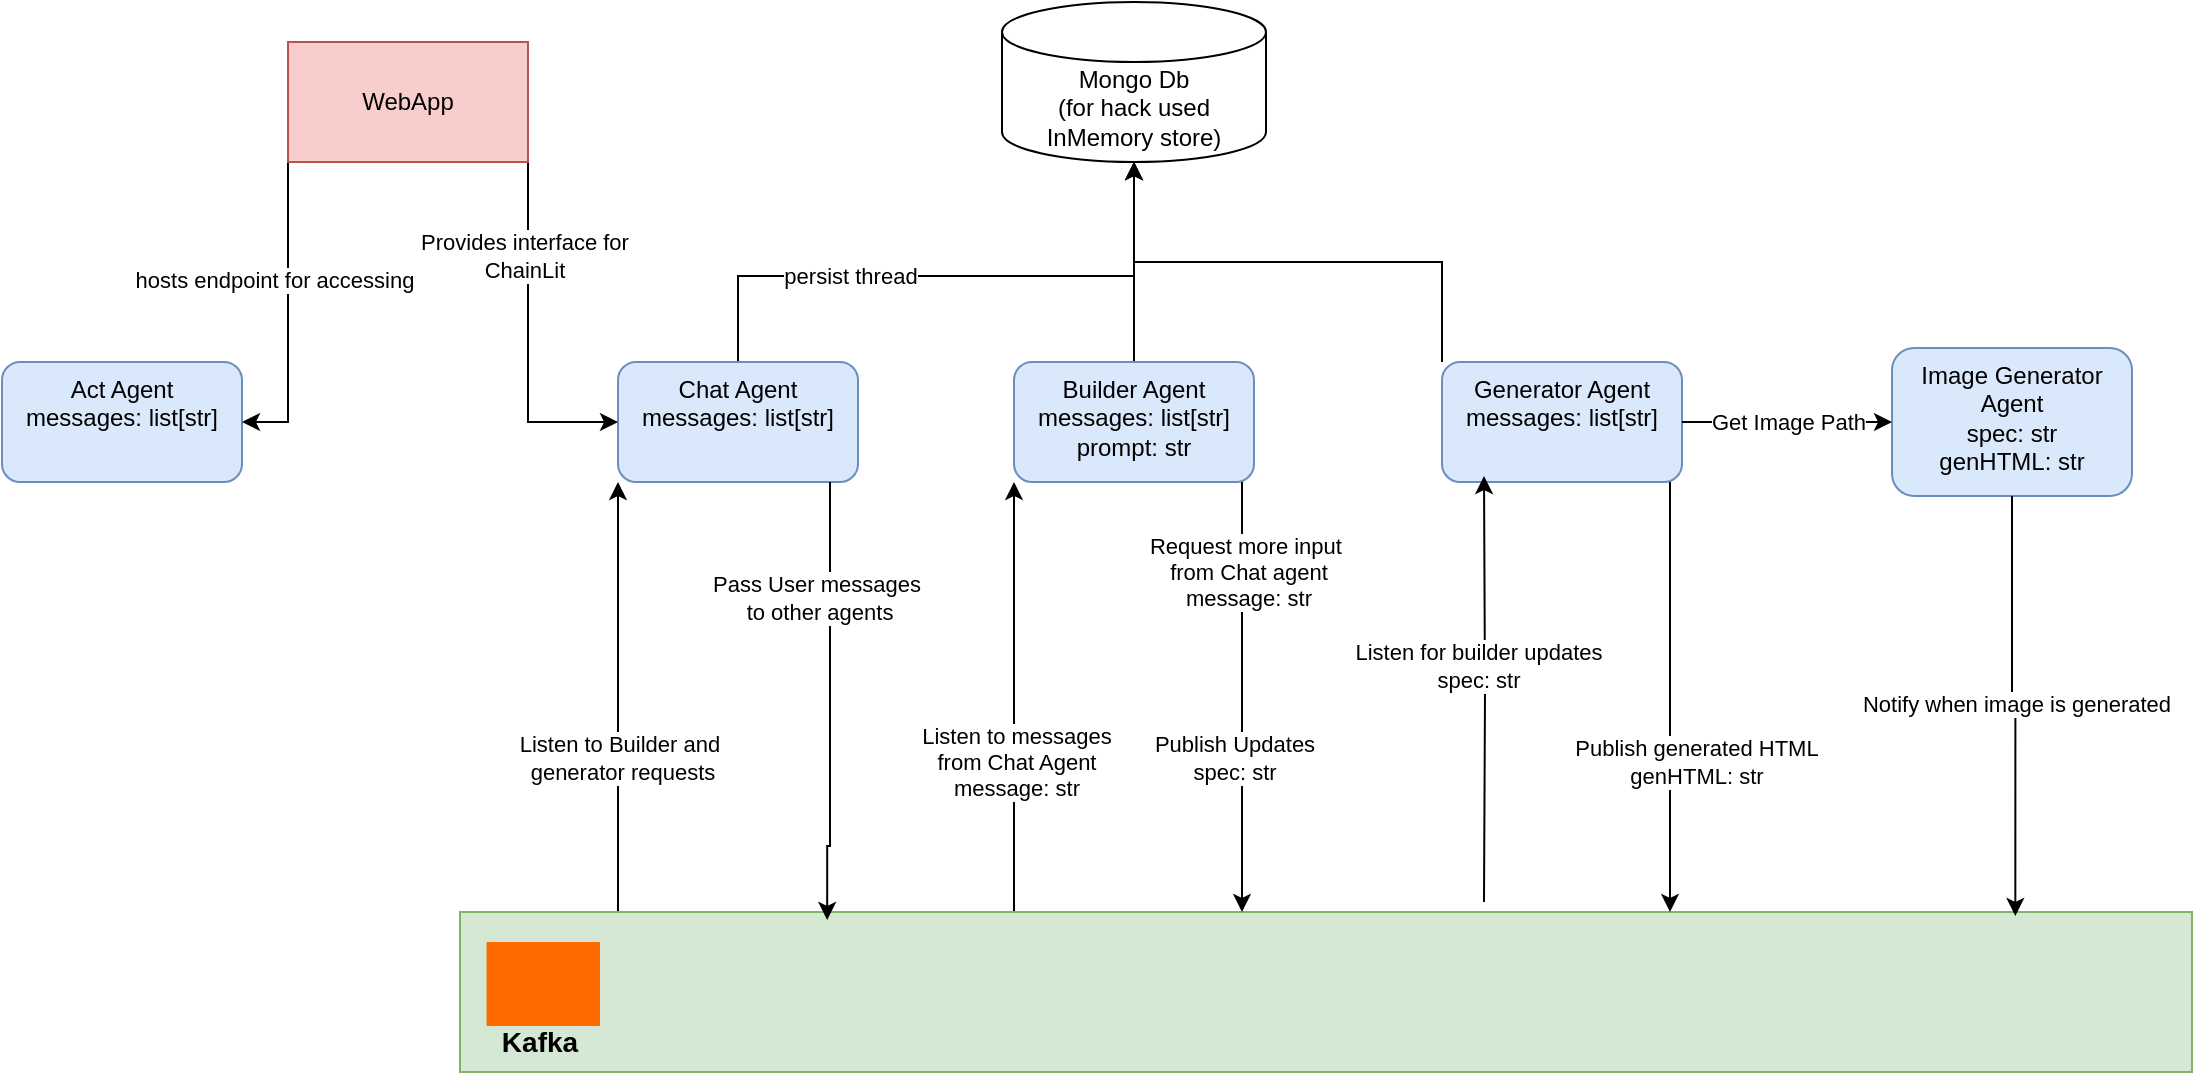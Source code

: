 <mxfile version="26.2.13">
  <diagram name="Page-1" id="f8hsF8AogV3RHENxJ9VV">
    <mxGraphModel dx="2086" dy="831" grid="0" gridSize="10" guides="1" tooltips="1" connect="1" arrows="1" fold="1" page="1" pageScale="1" pageWidth="850" pageHeight="1100" math="0" shadow="0">
      <root>
        <mxCell id="0" />
        <mxCell id="1" parent="0" />
        <mxCell id="oIto3060A-i_f480dcWz-1" style="edgeStyle=orthogonalEdgeStyle;rounded=0;orthogonalLoop=1;jettySize=auto;html=1;entryX=0.5;entryY=1;entryDx=0;entryDy=0;entryPerimeter=0;" parent="1" source="oIto3060A-i_f480dcWz-3" target="oIto3060A-i_f480dcWz-24" edge="1">
          <mxGeometry relative="1" as="geometry">
            <mxPoint x="263" y="96" as="targetPoint" />
            <Array as="points">
              <mxPoint x="167" y="156" />
              <mxPoint x="365" y="156" />
            </Array>
          </mxGeometry>
        </mxCell>
        <mxCell id="oIto3060A-i_f480dcWz-2" value="persist thread" style="edgeLabel;html=1;align=center;verticalAlign=middle;resizable=0;points=[];" parent="oIto3060A-i_f480dcWz-1" vertex="1" connectable="0">
          <mxGeometry x="-0.338" relative="1" as="geometry">
            <mxPoint as="offset" />
          </mxGeometry>
        </mxCell>
        <mxCell id="oIto3060A-i_f480dcWz-3" value="Chat Agent&lt;div&gt;messages: list[str]&lt;/div&gt;" style="rounded=1;whiteSpace=wrap;html=1;fillColor=#dae8fc;strokeColor=#6c8ebf;verticalAlign=top;" parent="1" vertex="1">
          <mxGeometry x="107" y="199" width="120" height="60" as="geometry" />
        </mxCell>
        <mxCell id="oIto3060A-i_f480dcWz-4" style="edgeStyle=orthogonalEdgeStyle;rounded=0;orthogonalLoop=1;jettySize=auto;html=1;entryX=0.5;entryY=1;entryDx=0;entryDy=0;entryPerimeter=0;" parent="1" source="oIto3060A-i_f480dcWz-5" target="oIto3060A-i_f480dcWz-24" edge="1">
          <mxGeometry relative="1" as="geometry">
            <mxPoint x="375" y="115" as="targetPoint" />
          </mxGeometry>
        </mxCell>
        <mxCell id="oIto3060A-i_f480dcWz-5" value="Builder Agent&lt;div&gt;messages: list[str]&lt;/div&gt;&lt;div&gt;prompt: str&lt;/div&gt;" style="rounded=1;whiteSpace=wrap;html=1;fillColor=#dae8fc;strokeColor=#6c8ebf;verticalAlign=top;" parent="1" vertex="1">
          <mxGeometry x="305" y="199" width="120" height="60" as="geometry" />
        </mxCell>
        <mxCell id="oIto3060A-i_f480dcWz-6" style="edgeStyle=orthogonalEdgeStyle;rounded=0;orthogonalLoop=1;jettySize=auto;html=1;exitX=0;exitY=0;exitDx=0;exitDy=0;" parent="1" source="oIto3060A-i_f480dcWz-7" target="oIto3060A-i_f480dcWz-24" edge="1">
          <mxGeometry relative="1" as="geometry" />
        </mxCell>
        <mxCell id="oIto3060A-i_f480dcWz-7" value="Generator Agent&lt;div&gt;messages: list[str]&lt;br&gt;&lt;/div&gt;" style="rounded=1;whiteSpace=wrap;html=1;fillColor=#dae8fc;strokeColor=#6c8ebf;verticalAlign=top;" parent="1" vertex="1">
          <mxGeometry x="519" y="199" width="120" height="60" as="geometry" />
        </mxCell>
        <mxCell id="oIto3060A-i_f480dcWz-8" style="edgeStyle=orthogonalEdgeStyle;rounded=0;orthogonalLoop=1;jettySize=auto;html=1;entryX=0;entryY=1;entryDx=0;entryDy=0;exitX=0.119;exitY=0.038;exitDx=0;exitDy=0;exitPerimeter=0;" parent="1" source="oIto3060A-i_f480dcWz-12" target="oIto3060A-i_f480dcWz-3" edge="1">
          <mxGeometry relative="1" as="geometry">
            <mxPoint x="107" y="426" as="sourcePoint" />
            <Array as="points">
              <mxPoint x="107" y="477" />
            </Array>
          </mxGeometry>
        </mxCell>
        <mxCell id="oIto3060A-i_f480dcWz-9" value="Listen to Builder and&amp;nbsp;&lt;div&gt;generator requests&lt;/div&gt;" style="edgeLabel;html=1;align=center;verticalAlign=middle;resizable=0;points=[];" parent="oIto3060A-i_f480dcWz-8" vertex="1" connectable="0">
          <mxGeometry x="-0.137" y="-2" relative="1" as="geometry">
            <mxPoint as="offset" />
          </mxGeometry>
        </mxCell>
        <mxCell id="oIto3060A-i_f480dcWz-10" style="edgeStyle=orthogonalEdgeStyle;rounded=0;orthogonalLoop=1;jettySize=auto;html=1;entryX=0;entryY=1;entryDx=0;entryDy=0;" parent="1" source="oIto3060A-i_f480dcWz-12" target="oIto3060A-i_f480dcWz-5" edge="1">
          <mxGeometry relative="1" as="geometry">
            <Array as="points">
              <mxPoint x="305" y="422" />
              <mxPoint x="305" y="422" />
            </Array>
          </mxGeometry>
        </mxCell>
        <mxCell id="oIto3060A-i_f480dcWz-11" value="Listen to messages&lt;div&gt;from Chat Agent&lt;/div&gt;&lt;div&gt;message: str&lt;/div&gt;" style="edgeLabel;html=1;align=center;verticalAlign=middle;resizable=0;points=[];" parent="oIto3060A-i_f480dcWz-10" vertex="1" connectable="0">
          <mxGeometry x="-0.302" y="-1" relative="1" as="geometry">
            <mxPoint as="offset" />
          </mxGeometry>
        </mxCell>
        <mxCell id="oIto3060A-i_f480dcWz-12" value="" style="rounded=0;whiteSpace=wrap;html=1;fillColor=#d5e8d4;strokeColor=#82b366;" parent="1" vertex="1">
          <mxGeometry x="28" y="474" width="866" height="80" as="geometry" />
        </mxCell>
        <mxCell id="oIto3060A-i_f480dcWz-13" value="" style="points=[];aspect=fixed;html=1;align=center;shadow=0;dashed=0;fillColor=#FF6A00;strokeColor=none;shape=mxgraph.alibaba_cloud.kafka;" parent="1" vertex="1">
          <mxGeometry x="41.3" y="489" width="56.7" height="42" as="geometry" />
        </mxCell>
        <mxCell id="oIto3060A-i_f480dcWz-14" value="Kafka" style="text;html=1;align=center;verticalAlign=middle;whiteSpace=wrap;rounded=0;fontStyle=1;fontSize=14;" parent="1" vertex="1">
          <mxGeometry x="38" y="524" width="60" height="30" as="geometry" />
        </mxCell>
        <mxCell id="oIto3060A-i_f480dcWz-15" style="edgeStyle=orthogonalEdgeStyle;rounded=0;orthogonalLoop=1;jettySize=auto;html=1;entryX=0.212;entryY=0.05;entryDx=0;entryDy=0;entryPerimeter=0;" parent="1" source="oIto3060A-i_f480dcWz-3" target="oIto3060A-i_f480dcWz-12" edge="1">
          <mxGeometry relative="1" as="geometry">
            <mxPoint x="213" y="463" as="targetPoint" />
            <Array as="points">
              <mxPoint x="213" y="441" />
              <mxPoint x="212" y="441" />
            </Array>
          </mxGeometry>
        </mxCell>
        <mxCell id="oIto3060A-i_f480dcWz-16" value="Pass User messages&lt;div&gt;&amp;nbsp;to other agents&lt;/div&gt;" style="edgeLabel;html=1;align=center;verticalAlign=middle;resizable=0;points=[];" parent="oIto3060A-i_f480dcWz-15" vertex="1" connectable="0">
          <mxGeometry x="-0.235" y="3" relative="1" as="geometry">
            <mxPoint x="-10" y="-27" as="offset" />
          </mxGeometry>
        </mxCell>
        <mxCell id="oIto3060A-i_f480dcWz-17" style="edgeStyle=orthogonalEdgeStyle;rounded=0;orthogonalLoop=1;jettySize=auto;html=1;" parent="1" source="oIto3060A-i_f480dcWz-5" target="oIto3060A-i_f480dcWz-12" edge="1">
          <mxGeometry relative="1" as="geometry">
            <Array as="points">
              <mxPoint x="419" y="424" />
              <mxPoint x="419" y="424" />
            </Array>
          </mxGeometry>
        </mxCell>
        <mxCell id="oIto3060A-i_f480dcWz-18" value="Request more input&amp;nbsp;&lt;div&gt;from Chat agent&lt;/div&gt;&lt;div&gt;message: str&lt;/div&gt;" style="edgeLabel;html=1;align=center;verticalAlign=middle;resizable=0;points=[];" parent="oIto3060A-i_f480dcWz-17" vertex="1" connectable="0">
          <mxGeometry x="-0.183" y="1" relative="1" as="geometry">
            <mxPoint x="2" y="-43" as="offset" />
          </mxGeometry>
        </mxCell>
        <mxCell id="oIto3060A-i_f480dcWz-19" value="Publish Updates&lt;div&gt;spec: str&lt;/div&gt;" style="edgeLabel;html=1;align=center;verticalAlign=middle;resizable=0;points=[];" parent="oIto3060A-i_f480dcWz-17" vertex="1" connectable="0">
          <mxGeometry x="0.281" y="-4" relative="1" as="geometry">
            <mxPoint as="offset" />
          </mxGeometry>
        </mxCell>
        <mxCell id="oIto3060A-i_f480dcWz-20" style="edgeStyle=orthogonalEdgeStyle;rounded=0;orthogonalLoop=1;jettySize=auto;html=1;" parent="1" source="oIto3060A-i_f480dcWz-7" target="oIto3060A-i_f480dcWz-12" edge="1">
          <mxGeometry relative="1" as="geometry">
            <Array as="points">
              <mxPoint x="633" y="420" />
              <mxPoint x="633" y="420" />
            </Array>
          </mxGeometry>
        </mxCell>
        <mxCell id="oIto3060A-i_f480dcWz-21" value="Publish generated HTML&lt;div&gt;genHTML: str&lt;/div&gt;" style="edgeLabel;html=1;align=center;verticalAlign=middle;resizable=0;points=[];" parent="oIto3060A-i_f480dcWz-20" vertex="1" connectable="0">
          <mxGeometry x="-0.071" y="1" relative="1" as="geometry">
            <mxPoint x="12" y="40" as="offset" />
          </mxGeometry>
        </mxCell>
        <mxCell id="oIto3060A-i_f480dcWz-22" style="edgeStyle=orthogonalEdgeStyle;rounded=0;orthogonalLoop=1;jettySize=auto;html=1;entryX=0.175;entryY=0.95;entryDx=0;entryDy=0;entryPerimeter=0;" parent="1" target="oIto3060A-i_f480dcWz-7" edge="1">
          <mxGeometry relative="1" as="geometry">
            <mxPoint x="540" y="469" as="sourcePoint" />
          </mxGeometry>
        </mxCell>
        <mxCell id="oIto3060A-i_f480dcWz-23" value="Listen for builder updates&lt;div&gt;spec: str&lt;/div&gt;" style="edgeLabel;html=1;align=center;verticalAlign=middle;resizable=0;points=[];" parent="oIto3060A-i_f480dcWz-22" vertex="1" connectable="0">
          <mxGeometry x="0.108" y="3" relative="1" as="geometry">
            <mxPoint as="offset" />
          </mxGeometry>
        </mxCell>
        <mxCell id="oIto3060A-i_f480dcWz-24" value="Mongo Db&lt;div&gt;(for hack used InMemory store)&lt;/div&gt;" style="shape=cylinder3;whiteSpace=wrap;html=1;boundedLbl=1;backgroundOutline=1;size=15;" parent="1" vertex="1">
          <mxGeometry x="299" y="19" width="132" height="80" as="geometry" />
        </mxCell>
        <mxCell id="oIto3060A-i_f480dcWz-25" value="Image Generator Agent&lt;div&gt;spec: str&lt;/div&gt;&lt;div&gt;genHTML: str&lt;/div&gt;" style="rounded=1;whiteSpace=wrap;html=1;fillColor=#dae8fc;strokeColor=#6c8ebf;verticalAlign=top;" parent="1" vertex="1">
          <mxGeometry x="744" y="192" width="120" height="74" as="geometry" />
        </mxCell>
        <mxCell id="oIto3060A-i_f480dcWz-26" value="Get Image Path" style="edgeStyle=orthogonalEdgeStyle;rounded=0;orthogonalLoop=1;jettySize=auto;html=1;entryX=0;entryY=0.5;entryDx=0;entryDy=0;" parent="1" source="oIto3060A-i_f480dcWz-7" target="oIto3060A-i_f480dcWz-25" edge="1">
          <mxGeometry relative="1" as="geometry" />
        </mxCell>
        <mxCell id="oIto3060A-i_f480dcWz-27" value="Notify when image is generated" style="edgeStyle=orthogonalEdgeStyle;rounded=0;orthogonalLoop=1;jettySize=auto;html=1;entryX=0.898;entryY=0.025;entryDx=0;entryDy=0;entryPerimeter=0;" parent="1" source="oIto3060A-i_f480dcWz-25" target="oIto3060A-i_f480dcWz-12" edge="1">
          <mxGeometry relative="1" as="geometry" />
        </mxCell>
        <mxCell id="rhdaXkz_jmIADcsOpc6U-1" value="Act Agent&lt;div&gt;messages: list[str]&lt;/div&gt;" style="rounded=1;whiteSpace=wrap;html=1;fillColor=#dae8fc;strokeColor=#6c8ebf;verticalAlign=top;" vertex="1" parent="1">
          <mxGeometry x="-201" y="199" width="120" height="60" as="geometry" />
        </mxCell>
        <mxCell id="rhdaXkz_jmIADcsOpc6U-4" style="edgeStyle=orthogonalEdgeStyle;rounded=0;orthogonalLoop=1;jettySize=auto;html=1;entryX=0;entryY=0.5;entryDx=0;entryDy=0;exitX=1;exitY=1;exitDx=0;exitDy=0;" edge="1" parent="1" source="rhdaXkz_jmIADcsOpc6U-2" target="oIto3060A-i_f480dcWz-3">
          <mxGeometry relative="1" as="geometry" />
        </mxCell>
        <mxCell id="rhdaXkz_jmIADcsOpc6U-5" value="Provides interface for&lt;div&gt;ChainLit&lt;/div&gt;" style="edgeLabel;html=1;align=center;verticalAlign=middle;resizable=0;points=[];" vertex="1" connectable="0" parent="rhdaXkz_jmIADcsOpc6U-4">
          <mxGeometry x="-0.413" y="-2" relative="1" as="geometry">
            <mxPoint y="-5" as="offset" />
          </mxGeometry>
        </mxCell>
        <mxCell id="rhdaXkz_jmIADcsOpc6U-6" style="edgeStyle=orthogonalEdgeStyle;rounded=0;orthogonalLoop=1;jettySize=auto;html=1;exitX=0;exitY=1;exitDx=0;exitDy=0;entryX=1;entryY=0.5;entryDx=0;entryDy=0;" edge="1" parent="1" source="rhdaXkz_jmIADcsOpc6U-2" target="rhdaXkz_jmIADcsOpc6U-1">
          <mxGeometry relative="1" as="geometry" />
        </mxCell>
        <mxCell id="rhdaXkz_jmIADcsOpc6U-7" value="hosts endpoint for accessing" style="edgeLabel;html=1;align=center;verticalAlign=middle;resizable=0;points=[];" vertex="1" connectable="0" parent="rhdaXkz_jmIADcsOpc6U-6">
          <mxGeometry x="-0.516" y="3" relative="1" as="geometry">
            <mxPoint x="-10" y="22" as="offset" />
          </mxGeometry>
        </mxCell>
        <mxCell id="rhdaXkz_jmIADcsOpc6U-2" value="WebApp" style="rounded=0;whiteSpace=wrap;html=1;fillColor=#f8cecc;strokeColor=#b85450;" vertex="1" parent="1">
          <mxGeometry x="-58" y="39" width="120" height="60" as="geometry" />
        </mxCell>
      </root>
    </mxGraphModel>
  </diagram>
</mxfile>
